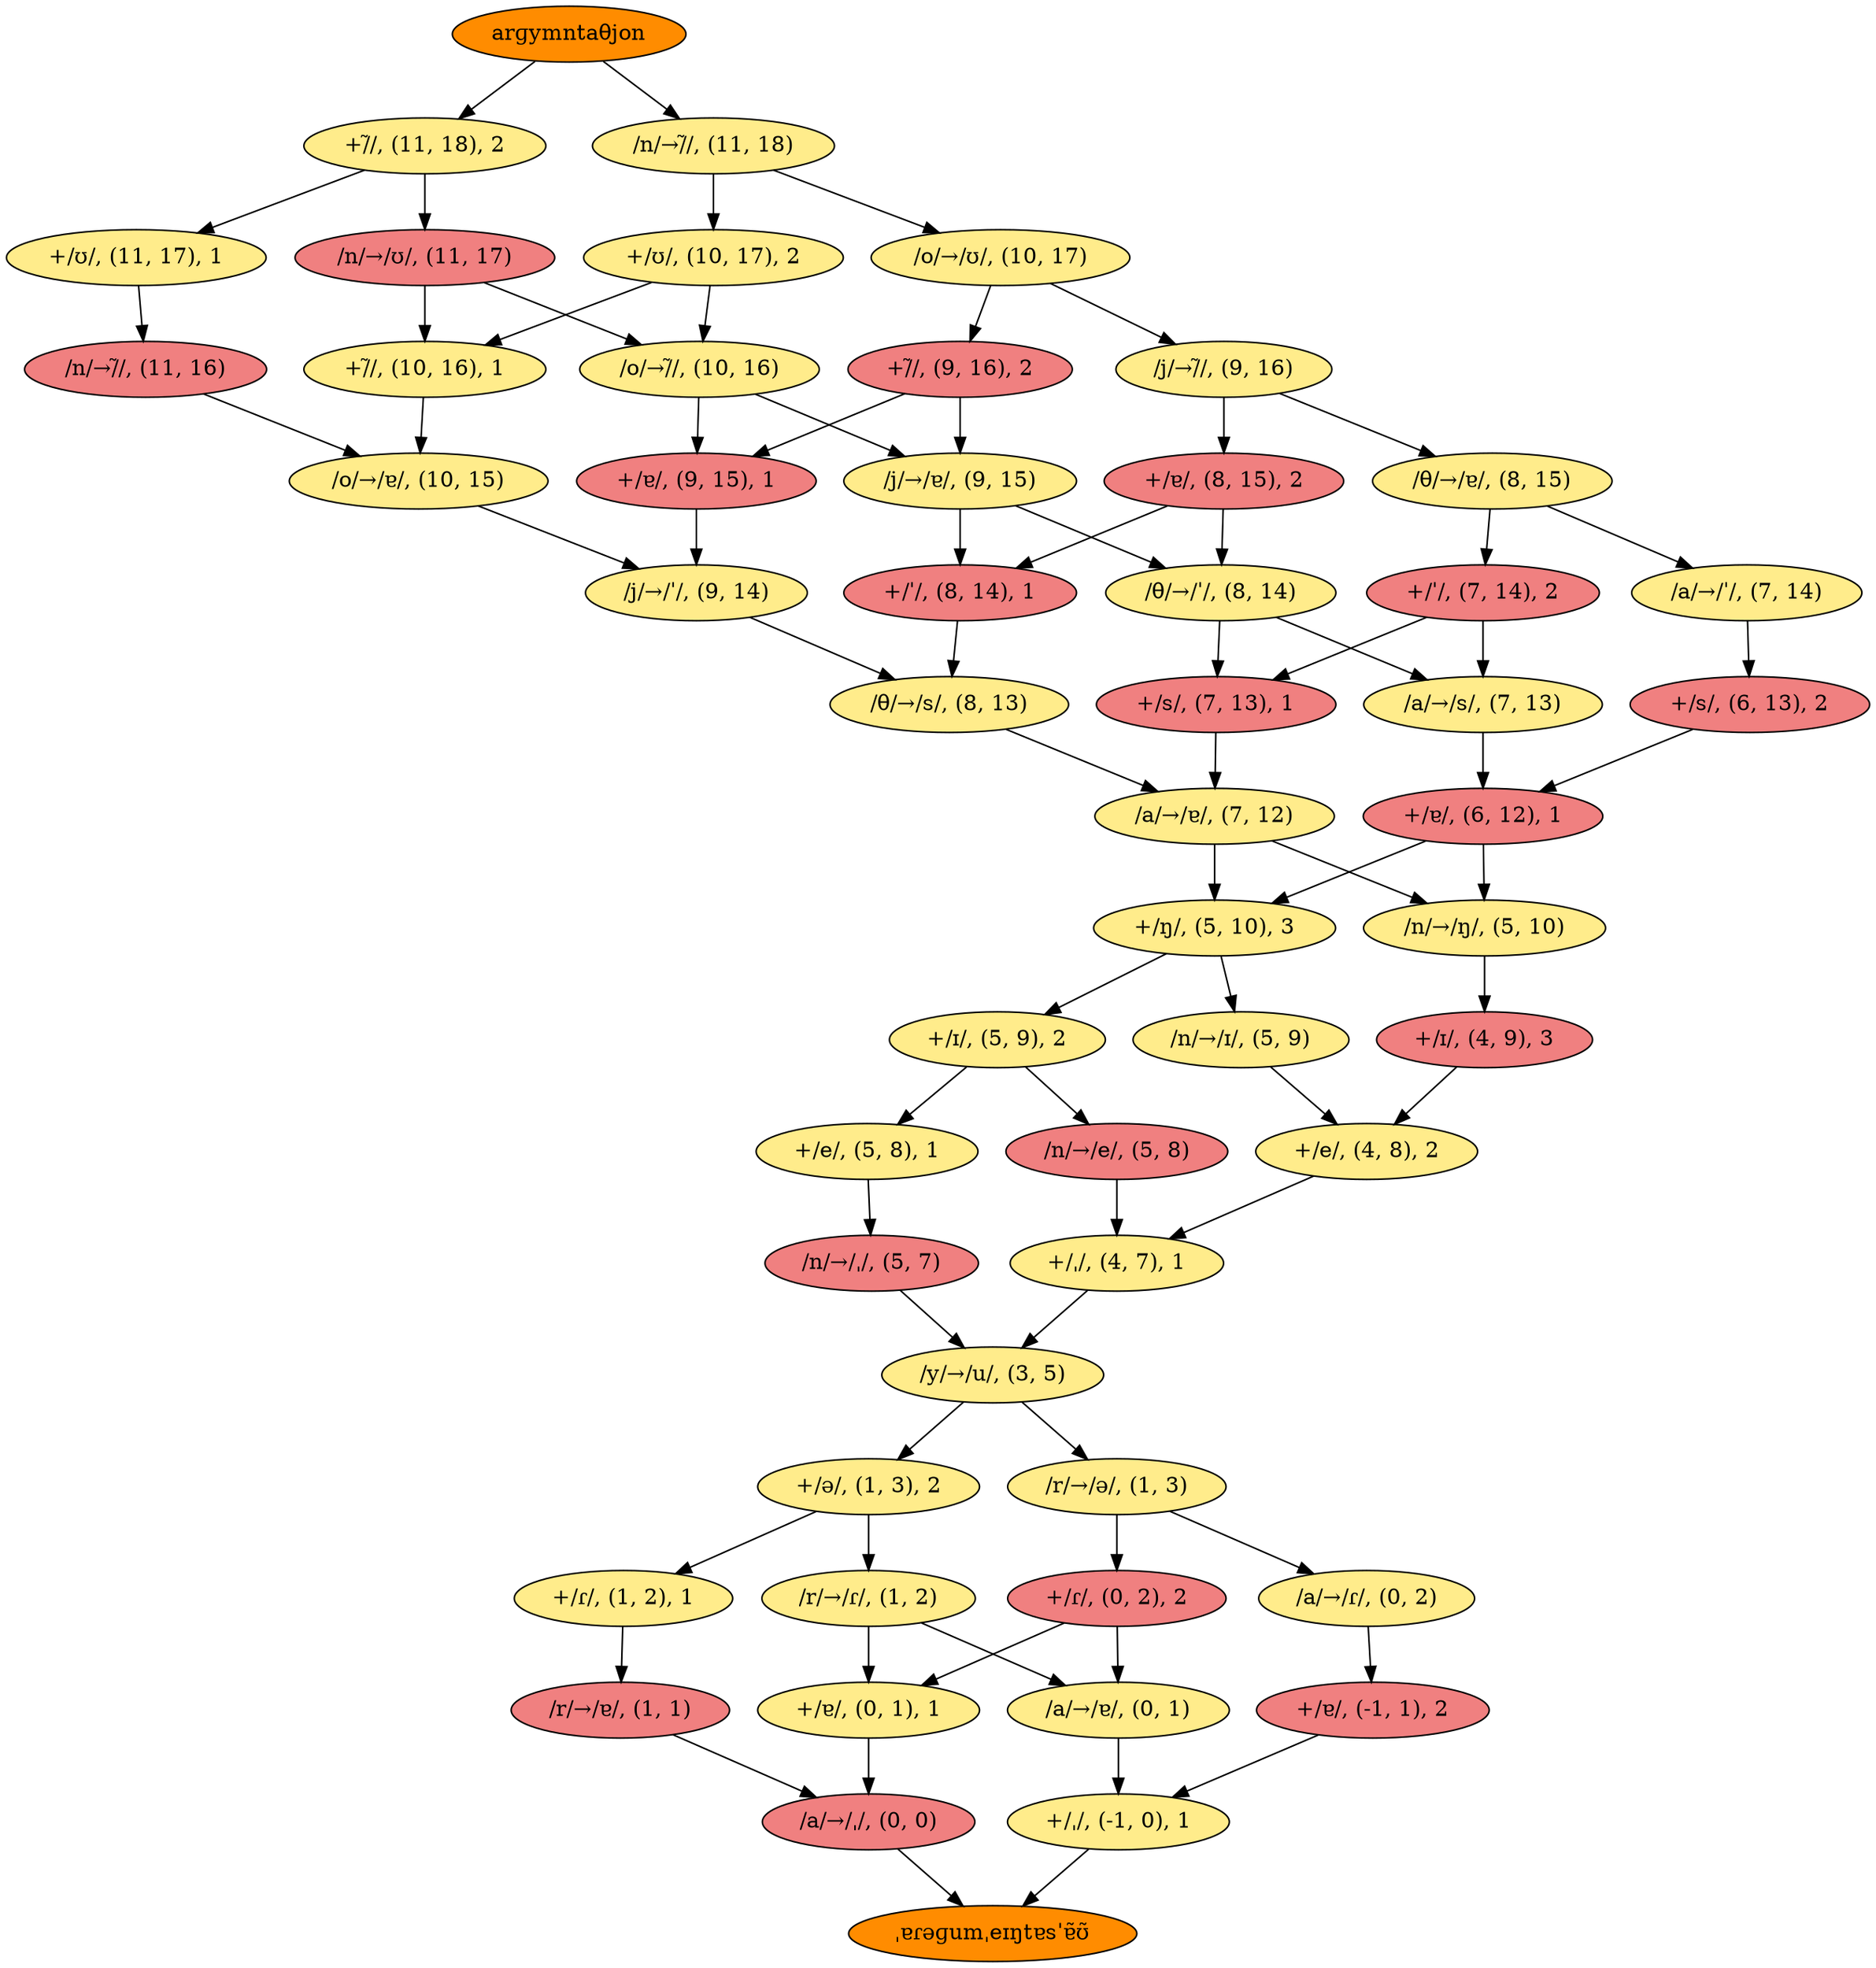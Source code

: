 // /arɡymntaθjon/ to /ˌɐɾəɡumˌeɪŋtɐsˈɐ̃ʊ̃/
digraph {
	node [fillcolor=lightgoldenrod1 style=filled]
	bgcolor=transparent
	0 [label="arɡymntaθjon" fillcolor=darkorange]
	1 [label="+/̃/, (11, 18), 2"]
	2 [label="+/ʊ/, (11, 17), 1"]
	3 [label="/n/→/̃/, (11, 16)" fillcolor=lightcoral]
	4 [label="/o/→/ɐ/, (10, 15)"]
	5 [label="/j/→/ˈ/, (9, 14)"]
	6 [label="/θ/→/s/, (8, 13)"]
	7 [label="/a/→/ɐ/, (7, 12)"]
	8 [label="+/ŋ/, (5, 10), 3"]
	9 [label="+/ɪ/, (5, 9), 2"]
	10 [label="+/e/, (5, 8), 1"]
	11 [label="/n/→/ˌ/, (5, 7)" fillcolor=lightcoral]
	12 [label="/y/→/u/, (3, 5)"]
	13 [label="+/ə/, (1, 3), 2"]
	14 [label="+/ɾ/, (1, 2), 1"]
	15 [label="/r/→/ɐ/, (1, 1)" fillcolor=lightcoral]
	16 [label="/a/→/ˌ/, (0, 0)" fillcolor=lightcoral]
	17 [label="/r/→/ɾ/, (1, 2)"]
	18 [label="+/ɐ/, (0, 1), 1"]
	19 [label="/a/→/ɐ/, (0, 1)"]
	20 [label="+/ˌ/, (-1, 0), 1"]
	21 [label="/r/→/ə/, (1, 3)"]
	22 [label="+/ɾ/, (0, 2), 2" fillcolor=lightcoral]
	23 [label="/a/→/ɾ/, (0, 2)"]
	24 [label="+/ɐ/, (-1, 1), 2" fillcolor=lightcoral]
	25 [label="/n/→/e/, (5, 8)" fillcolor=lightcoral]
	26 [label="+/ˌ/, (4, 7), 1"]
	27 [label="/n/→/ɪ/, (5, 9)"]
	28 [label="+/e/, (4, 8), 2"]
	29 [label="/n/→/ŋ/, (5, 10)"]
	30 [label="+/ɪ/, (4, 9), 3" fillcolor=lightcoral]
	31 [label="/n/→/ʊ/, (11, 17)" fillcolor=lightcoral]
	32 [label="+/̃/, (10, 16), 1"]
	33 [label="/o/→/̃/, (10, 16)"]
	34 [label="+/ɐ/, (9, 15), 1" fillcolor=lightcoral]
	35 [label="/j/→/ɐ/, (9, 15)"]
	36 [label="+/ˈ/, (8, 14), 1" fillcolor=lightcoral]
	37 [label="/θ/→/ˈ/, (8, 14)"]
	38 [label="+/s/, (7, 13), 1" fillcolor=lightcoral]
	39 [label="/a/→/s/, (7, 13)"]
	40 [label="+/ɐ/, (6, 12), 1" fillcolor=lightcoral]
	41 [label="/n/→/̃/, (11, 18)"]
	42 [label="+/ʊ/, (10, 17), 2"]
	43 [label="/o/→/ʊ/, (10, 17)"]
	44 [label="+/̃/, (9, 16), 2" fillcolor=lightcoral]
	45 [label="/j/→/̃/, (9, 16)"]
	46 [label="+/ɐ/, (8, 15), 2" fillcolor=lightcoral]
	47 [label="/θ/→/ɐ/, (8, 15)"]
	48 [label="+/ˈ/, (7, 14), 2" fillcolor=lightcoral]
	49 [label="/a/→/ˈ/, (7, 14)"]
	50 [label="+/s/, (6, 13), 2" fillcolor=lightcoral]
	51 [label="ˌɐɾəɡumˌeɪŋtɐsˈɐ̃ʊ̃" fillcolor=darkorange]
	0 -> 1
	0 -> 41
	1 -> 2
	1 -> 31
	2 -> 3
	3 -> 4
	4 -> 5
	5 -> 6
	6 -> 7
	7 -> 8
	7 -> 29
	8 -> 9
	8 -> 27
	9 -> 25
	9 -> 10
	10 -> 11
	11 -> 12
	12 -> 21
	12 -> 13
	13 -> 17
	13 -> 14
	14 -> 15
	15 -> 16
	16 -> 51
	17 -> 18
	17 -> 19
	18 -> 16
	19 -> 20
	20 -> 51
	21 -> 22
	21 -> 23
	22 -> 18
	22 -> 19
	23 -> 24
	24 -> 20
	25 -> 26
	26 -> 12
	27 -> 28
	28 -> 26
	29 -> 30
	30 -> 28
	31 -> 32
	31 -> 33
	32 -> 4
	33 -> 34
	33 -> 35
	34 -> 5
	35 -> 36
	35 -> 37
	36 -> 6
	37 -> 38
	37 -> 39
	38 -> 7
	39 -> 40
	40 -> 8
	40 -> 29
	41 -> 42
	41 -> 43
	42 -> 32
	42 -> 33
	43 -> 44
	43 -> 45
	44 -> 34
	44 -> 35
	45 -> 46
	45 -> 47
	46 -> 36
	46 -> 37
	47 -> 48
	47 -> 49
	48 -> 38
	48 -> 39
	49 -> 50
	50 -> 40
}
